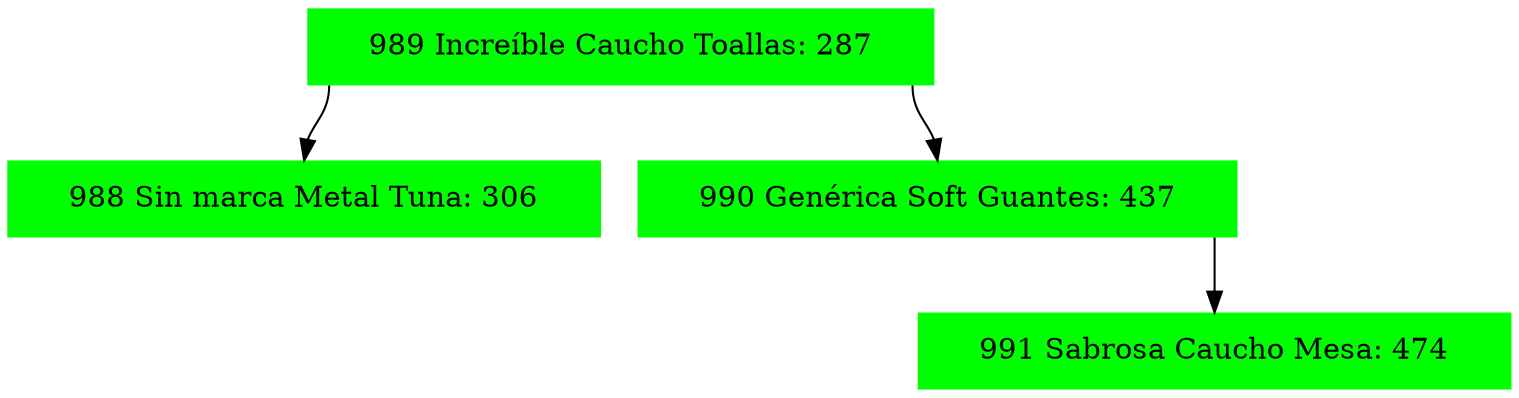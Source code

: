digraph G{
node[shape="record"];
node0xc0001438f0[label="<f0>|<f1>989  Increíble Caucho Toallas: 287|<f2>",color=green,style =filled];
node0xc000143960[label="<f0>|<f1>988 Sin marca Metal Tuna: 306|<f2>",color=green,style =filled];
node0xc0001438f0:f0->node0xc000143960:f1
node0xc0001439d0[label="<f0>|<f1>990 Genérica Soft Guantes: 437|<f2>",color=green,style =filled];
node0xc0001438f0:f2->node0xc0001439d0:f1
node0xc000143ab0[label="<f0>|<f1>991 Sabrosa Caucho Mesa: 474|<f2>",color=green,style =filled];
node0xc0001439d0:f2->node0xc000143ab0:f1
}
